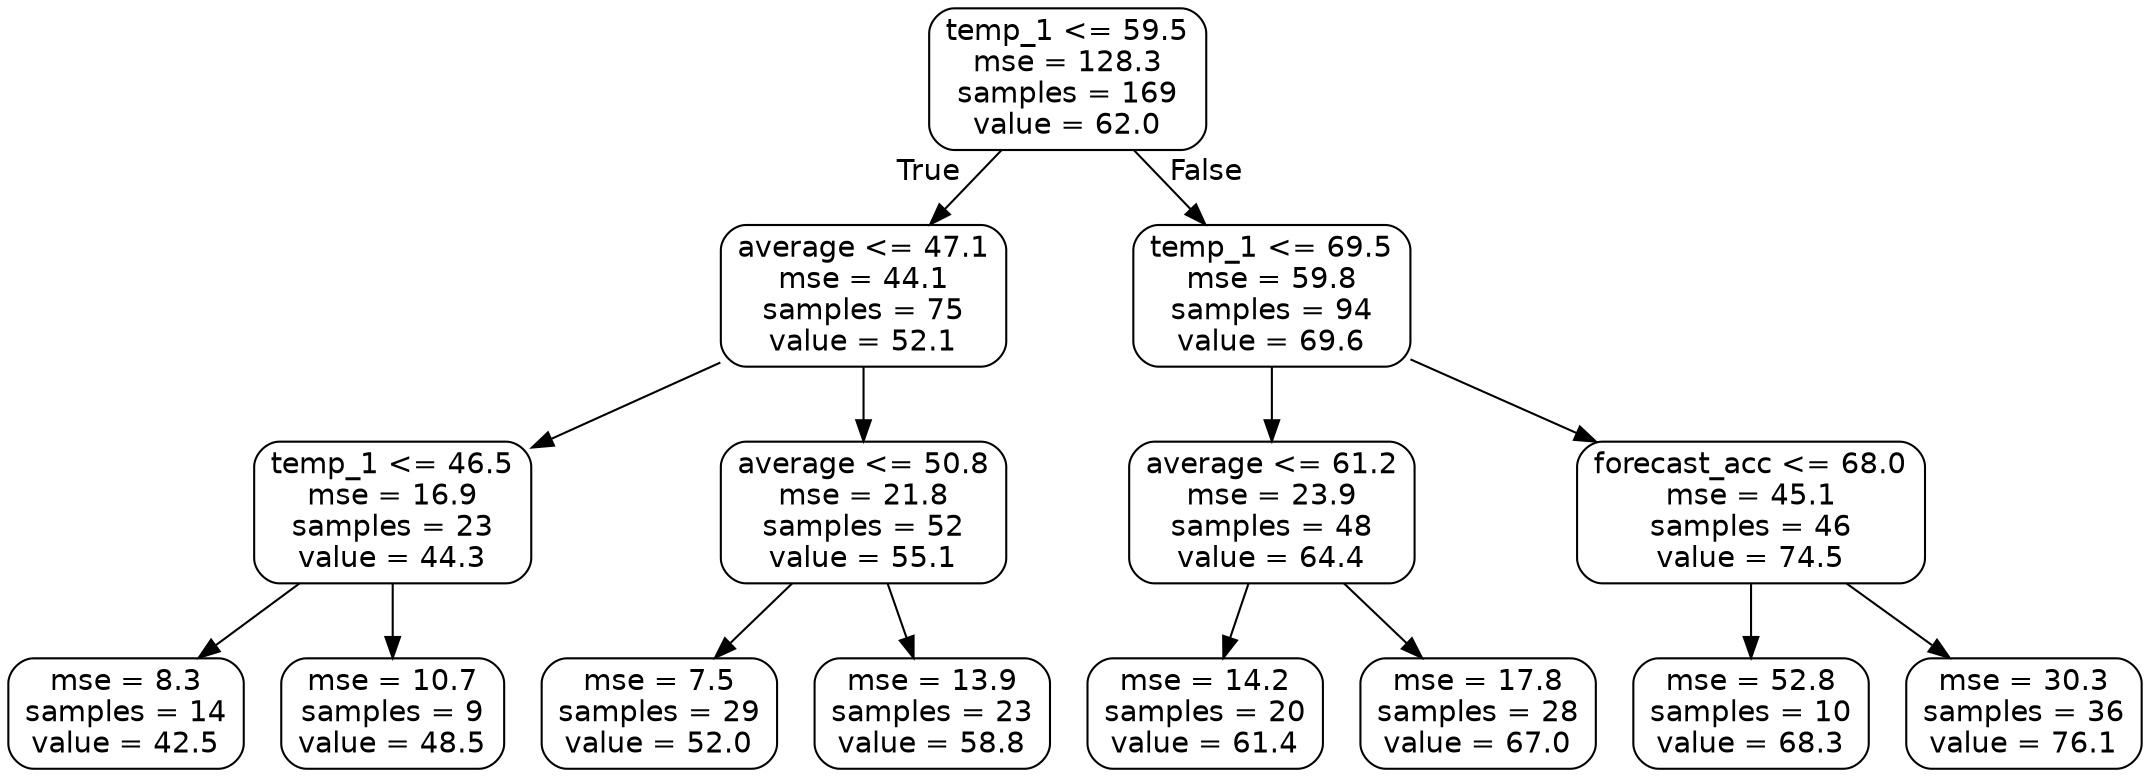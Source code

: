 digraph Tree {
node [shape=box, style="rounded", color="black", fontname=helvetica] ;
edge [fontname=helvetica] ;
0 [label="temp_1 <= 59.5\nmse = 128.3\nsamples = 169\nvalue = 62.0"] ;
1 [label="average <= 47.1\nmse = 44.1\nsamples = 75\nvalue = 52.1"] ;
0 -> 1 [labeldistance=2.5, labelangle=45, headlabel="True"] ;
2 [label="temp_1 <= 46.5\nmse = 16.9\nsamples = 23\nvalue = 44.3"] ;
1 -> 2 ;
3 [label="mse = 8.3\nsamples = 14\nvalue = 42.5"] ;
2 -> 3 ;
4 [label="mse = 10.7\nsamples = 9\nvalue = 48.5"] ;
2 -> 4 ;
5 [label="average <= 50.8\nmse = 21.8\nsamples = 52\nvalue = 55.1"] ;
1 -> 5 ;
6 [label="mse = 7.5\nsamples = 29\nvalue = 52.0"] ;
5 -> 6 ;
7 [label="mse = 13.9\nsamples = 23\nvalue = 58.8"] ;
5 -> 7 ;
8 [label="temp_1 <= 69.5\nmse = 59.8\nsamples = 94\nvalue = 69.6"] ;
0 -> 8 [labeldistance=2.5, labelangle=-45, headlabel="False"] ;
9 [label="average <= 61.2\nmse = 23.9\nsamples = 48\nvalue = 64.4"] ;
8 -> 9 ;
10 [label="mse = 14.2\nsamples = 20\nvalue = 61.4"] ;
9 -> 10 ;
11 [label="mse = 17.8\nsamples = 28\nvalue = 67.0"] ;
9 -> 11 ;
12 [label="forecast_acc <= 68.0\nmse = 45.1\nsamples = 46\nvalue = 74.5"] ;
8 -> 12 ;
13 [label="mse = 52.8\nsamples = 10\nvalue = 68.3"] ;
12 -> 13 ;
14 [label="mse = 30.3\nsamples = 36\nvalue = 76.1"] ;
12 -> 14 ;
}